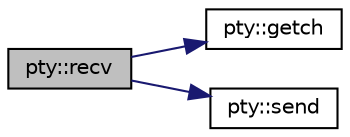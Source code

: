 digraph "pty::recv"
{
 // LATEX_PDF_SIZE
  edge [fontname="Helvetica",fontsize="10",labelfontname="Helvetica",labelfontsize="10"];
  node [fontname="Helvetica",fontsize="10",shape=record];
  rankdir="LR";
  Node1 [label="pty::recv",height=0.2,width=0.4,color="black", fillcolor="grey75", style="filled", fontcolor="black",tooltip="Receive data from the PTY interface master side."];
  Node1 -> Node2 [color="midnightblue",fontsize="10",style="solid",fontname="Helvetica"];
  Node2 [label="pty::getch",height=0.2,width=0.4,color="black", fillcolor="white", style="filled",URL="$classpty.html#af46ce3f92e8dc2077afec7a54c6b85b0",tooltip="Get a single byte from the PTY interface master side."];
  Node1 -> Node3 [color="midnightblue",fontsize="10",style="solid",fontname="Helvetica"];
  Node3 [label="pty::send",height=0.2,width=0.4,color="black", fillcolor="white", style="filled",URL="$classpty.html#a42411f2b12218401f748cbc94fe12062",tooltip="Send data to the PTY interface master side."];
}
